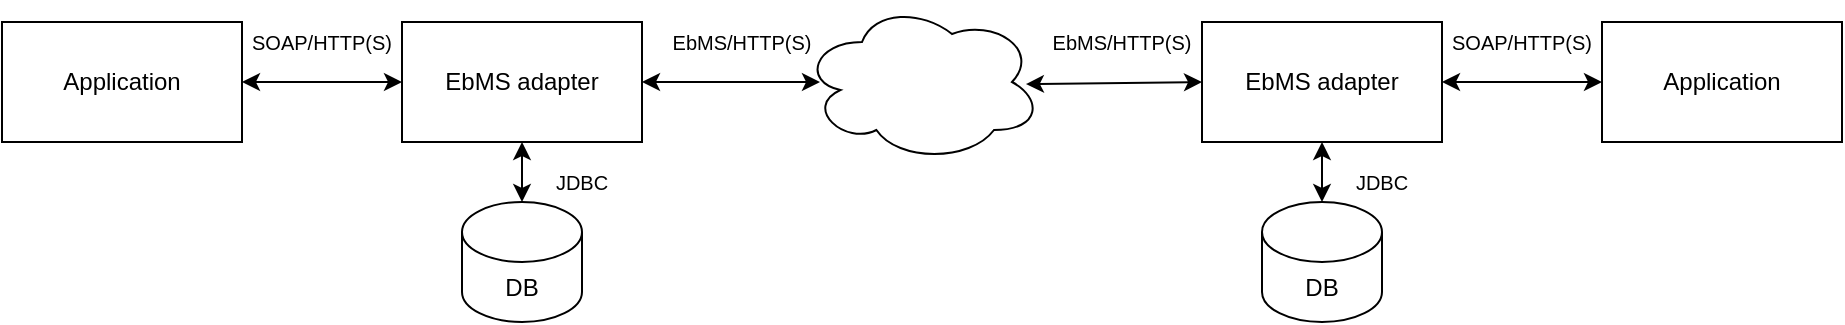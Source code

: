 <mxfile version="13.7.3" type="device"><diagram id="a6iQtjaXIqg0IrFmKAQb" name="Page-1"><mxGraphModel dx="1952" dy="976" grid="1" gridSize="10" guides="1" tooltips="1" connect="1" arrows="1" fold="1" page="1" pageScale="1" pageWidth="850" pageHeight="1100" math="0" shadow="0"><root><mxCell id="0"/><mxCell id="1" parent="0"/><mxCell id="NDS0De5LWpgUasbStw3w-1" value="" style="ellipse;shape=cloud;whiteSpace=wrap;html=1;" vertex="1" parent="1"><mxGeometry x="360" y="120" width="120" height="80" as="geometry"/></mxCell><mxCell id="NDS0De5LWpgUasbStw3w-2" value="EbMS adapter" style="rounded=0;whiteSpace=wrap;html=1;" vertex="1" parent="1"><mxGeometry x="160" y="130" width="120" height="60" as="geometry"/></mxCell><mxCell id="NDS0De5LWpgUasbStw3w-3" value="EbMS adapter" style="rounded=0;whiteSpace=wrap;html=1;" vertex="1" parent="1"><mxGeometry x="560" y="130" width="120" height="60" as="geometry"/></mxCell><mxCell id="NDS0De5LWpgUasbStw3w-4" value="Application" style="rounded=0;whiteSpace=wrap;html=1;" vertex="1" parent="1"><mxGeometry x="-40" y="130" width="120" height="60" as="geometry"/></mxCell><mxCell id="NDS0De5LWpgUasbStw3w-5" value="Application" style="rounded=0;whiteSpace=wrap;html=1;" vertex="1" parent="1"><mxGeometry x="760" y="130" width="120" height="60" as="geometry"/></mxCell><mxCell id="NDS0De5LWpgUasbStw3w-6" value="" style="endArrow=classic;startArrow=classic;html=1;exitX=1;exitY=0.5;exitDx=0;exitDy=0;entryX=0.075;entryY=0.5;entryDx=0;entryDy=0;entryPerimeter=0;" edge="1" parent="1" source="NDS0De5LWpgUasbStw3w-2" target="NDS0De5LWpgUasbStw3w-1"><mxGeometry width="50" height="50" relative="1" as="geometry"><mxPoint x="400" y="310" as="sourcePoint"/><mxPoint x="350" y="190" as="targetPoint"/></mxGeometry></mxCell><mxCell id="NDS0De5LWpgUasbStw3w-7" value="" style="endArrow=classic;startArrow=classic;html=1;entryX=0;entryY=0.5;entryDx=0;entryDy=0;exitX=0.933;exitY=0.513;exitDx=0;exitDy=0;exitPerimeter=0;" edge="1" parent="1" source="NDS0De5LWpgUasbStw3w-1" target="NDS0De5LWpgUasbStw3w-3"><mxGeometry width="50" height="50" relative="1" as="geometry"><mxPoint x="400" y="310" as="sourcePoint"/><mxPoint x="450" y="260" as="targetPoint"/></mxGeometry></mxCell><mxCell id="NDS0De5LWpgUasbStw3w-8" value="" style="endArrow=classic;startArrow=classic;html=1;exitX=1;exitY=0.5;exitDx=0;exitDy=0;entryX=0;entryY=0.5;entryDx=0;entryDy=0;" edge="1" parent="1" source="NDS0De5LWpgUasbStw3w-3" target="NDS0De5LWpgUasbStw3w-5"><mxGeometry width="50" height="50" relative="1" as="geometry"><mxPoint x="470" y="230" as="sourcePoint"/><mxPoint x="760" y="160" as="targetPoint"/></mxGeometry></mxCell><mxCell id="NDS0De5LWpgUasbStw3w-9" value="" style="endArrow=classic;startArrow=classic;html=1;entryX=0;entryY=0.5;entryDx=0;entryDy=0;exitX=1;exitY=0.5;exitDx=0;exitDy=0;" edge="1" parent="1" source="NDS0De5LWpgUasbStw3w-4" target="NDS0De5LWpgUasbStw3w-2"><mxGeometry width="50" height="50" relative="1" as="geometry"><mxPoint x="400" y="310" as="sourcePoint"/><mxPoint x="450" y="260" as="targetPoint"/></mxGeometry></mxCell><mxCell id="NDS0De5LWpgUasbStw3w-10" value="EbMS/HTTP(S)" style="text;html=1;strokeColor=none;fillColor=none;align=center;verticalAlign=middle;whiteSpace=wrap;rounded=0;fontSize=10;" vertex="1" parent="1"><mxGeometry x="310" y="130" width="40" height="20" as="geometry"/></mxCell><mxCell id="NDS0De5LWpgUasbStw3w-11" value="EbMS/HTTP(S)" style="text;html=1;strokeColor=none;fillColor=none;align=center;verticalAlign=middle;whiteSpace=wrap;rounded=0;fontSize=10;" vertex="1" parent="1"><mxGeometry x="500" y="130" width="40" height="20" as="geometry"/></mxCell><mxCell id="NDS0De5LWpgUasbStw3w-12" value="SOAP/HTTP(S)" style="text;html=1;strokeColor=none;fillColor=none;align=center;verticalAlign=middle;whiteSpace=wrap;rounded=0;fontSize=10;" vertex="1" parent="1"><mxGeometry x="100" y="130" width="40" height="20" as="geometry"/></mxCell><mxCell id="NDS0De5LWpgUasbStw3w-13" value="SOAP/HTTP(S)" style="text;html=1;strokeColor=none;fillColor=none;align=center;verticalAlign=middle;whiteSpace=wrap;rounded=0;fontSize=10;" vertex="1" parent="1"><mxGeometry x="700" y="130" width="40" height="20" as="geometry"/></mxCell><mxCell id="NDS0De5LWpgUasbStw3w-15" value="DB" style="shape=cylinder3;whiteSpace=wrap;html=1;boundedLbl=1;backgroundOutline=1;size=15;" vertex="1" parent="1"><mxGeometry x="190" y="220" width="60" height="60" as="geometry"/></mxCell><mxCell id="NDS0De5LWpgUasbStw3w-16" value="" style="endArrow=classic;startArrow=classic;html=1;entryX=0.5;entryY=1;entryDx=0;entryDy=0;exitX=0.5;exitY=0;exitDx=0;exitDy=0;exitPerimeter=0;" edge="1" parent="1" source="NDS0De5LWpgUasbStw3w-15" target="NDS0De5LWpgUasbStw3w-2"><mxGeometry width="50" height="50" relative="1" as="geometry"><mxPoint x="400" y="310" as="sourcePoint"/><mxPoint x="450" y="260" as="targetPoint"/></mxGeometry></mxCell><mxCell id="NDS0De5LWpgUasbStw3w-17" value="DB" style="shape=cylinder3;whiteSpace=wrap;html=1;boundedLbl=1;backgroundOutline=1;size=15;" vertex="1" parent="1"><mxGeometry x="590" y="220" width="60" height="60" as="geometry"/></mxCell><mxCell id="NDS0De5LWpgUasbStw3w-18" value="" style="endArrow=classic;startArrow=classic;html=1;entryX=0.5;entryY=1;entryDx=0;entryDy=0;exitX=0.5;exitY=0;exitDx=0;exitDy=0;exitPerimeter=0;" edge="1" parent="1" source="NDS0De5LWpgUasbStw3w-17" target="NDS0De5LWpgUasbStw3w-3"><mxGeometry width="50" height="50" relative="1" as="geometry"><mxPoint x="400" y="310" as="sourcePoint"/><mxPoint x="450" y="260" as="targetPoint"/></mxGeometry></mxCell><mxCell id="NDS0De5LWpgUasbStw3w-19" value="JDBC" style="text;html=1;strokeColor=none;fillColor=none;align=center;verticalAlign=middle;whiteSpace=wrap;rounded=0;fontSize=10;" vertex="1" parent="1"><mxGeometry x="230" y="200" width="40" height="20" as="geometry"/></mxCell><mxCell id="NDS0De5LWpgUasbStw3w-20" value="JDBC" style="text;html=1;strokeColor=none;fillColor=none;align=center;verticalAlign=middle;whiteSpace=wrap;rounded=0;fontSize=10;" vertex="1" parent="1"><mxGeometry x="630" y="200" width="40" height="20" as="geometry"/></mxCell></root></mxGraphModel></diagram></mxfile>